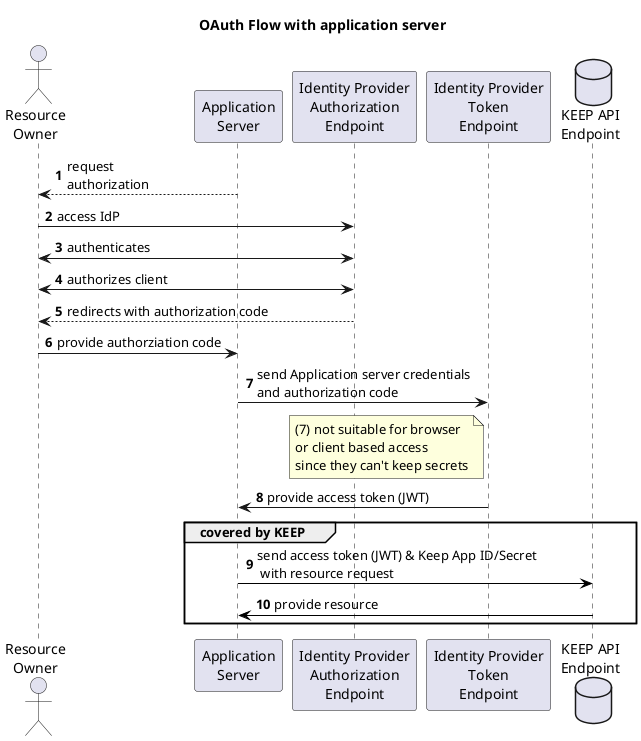 @startuml OAuthDance
autonumber
title OAuth Flow with application server
actor       "Resource\nOwner" as human
participant "Application\nServer" as App
participant "Identity Provider\nAuthorization\nEndpoint" as IdP1
participant "Identity Provider\nToken\nEndpoint" as IdP2
database "KEEP API\nEndpoint" as keep
human <-- App: request\nauthorization
human -> IdP1: access IdP
human <-> IdP1: authenticates
human <-> IdP1: authorizes client
human <-- IdP1: redirects with authorization code
human -> App: provide authorziation code
App -> IdP2: send Application server credentials\nand authorization code
note left of IdP2: (7) not suitable for browser\nor client based access\nsince they can't keep secrets
App <- IdP2: provide access token (JWT)
group covered by KEEP
App -[#000000]> keep: send access token (JWT) & Keep App ID/Secret\n with resource request
App <[#000000]- keep: provide resource
end
@enduml